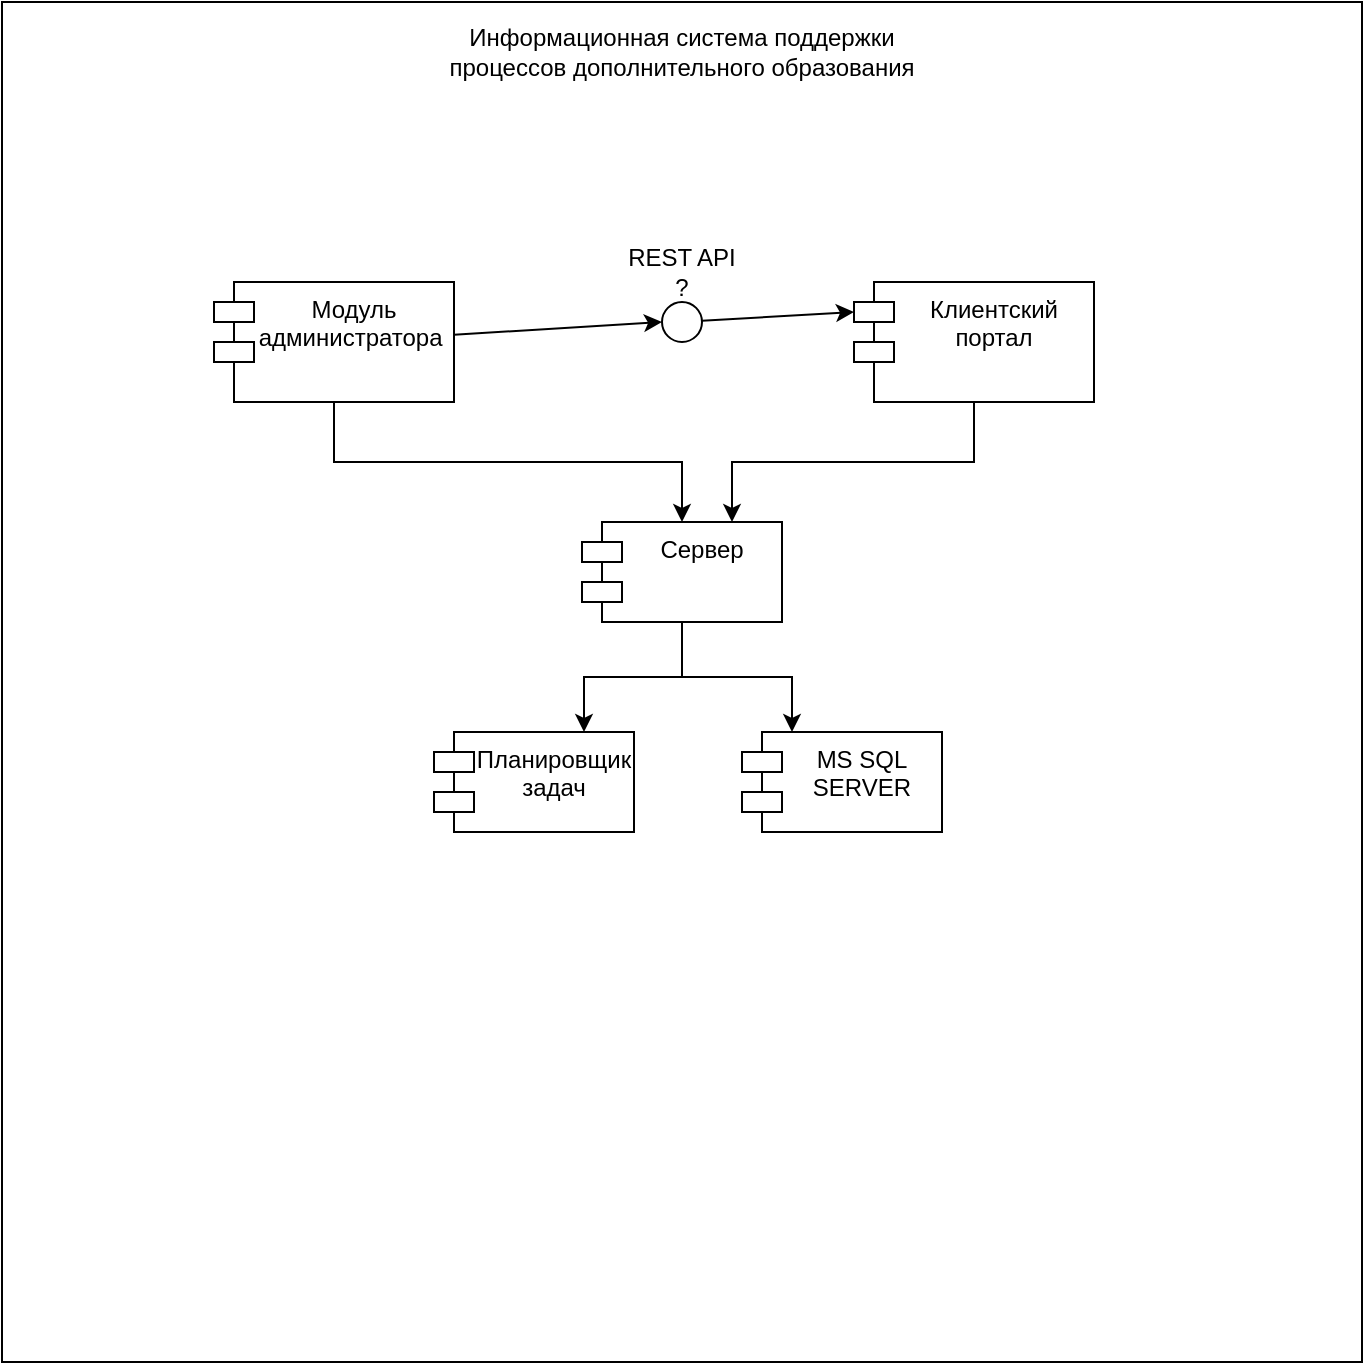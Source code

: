 <mxfile version="23.1.5" type="device">
  <diagram name="Страница — 1" id="URRBZ8-3dF4XfcyBGbTP">
    <mxGraphModel dx="1434" dy="2053" grid="1" gridSize="10" guides="1" tooltips="1" connect="1" arrows="1" fold="1" page="1" pageScale="1" pageWidth="827" pageHeight="1169" math="0" shadow="0">
      <root>
        <mxCell id="0" />
        <mxCell id="1" parent="0" />
        <mxCell id="F-IOf9tZ29aGTxCsL80L-2" value="" style="whiteSpace=wrap;html=1;aspect=fixed;" vertex="1" parent="1">
          <mxGeometry x="14" y="-10" width="680" height="680" as="geometry" />
        </mxCell>
        <mxCell id="F-IOf9tZ29aGTxCsL80L-3" value="Информационная система поддержки процессов дополнительного образования" style="text;html=1;align=center;verticalAlign=middle;whiteSpace=wrap;rounded=0;" vertex="1" parent="1">
          <mxGeometry x="224" width="260" height="30" as="geometry" />
        </mxCell>
        <mxCell id="F-IOf9tZ29aGTxCsL80L-13" style="rounded=0;orthogonalLoop=1;jettySize=auto;html=1;entryX=0;entryY=0.5;entryDx=0;entryDy=0;" edge="1" parent="1" source="F-IOf9tZ29aGTxCsL80L-4" target="F-IOf9tZ29aGTxCsL80L-12">
          <mxGeometry relative="1" as="geometry" />
        </mxCell>
        <mxCell id="F-IOf9tZ29aGTxCsL80L-27" style="edgeStyle=orthogonalEdgeStyle;rounded=0;orthogonalLoop=1;jettySize=auto;html=1;entryX=0.5;entryY=0;entryDx=0;entryDy=0;" edge="1" parent="1" source="F-IOf9tZ29aGTxCsL80L-4" target="F-IOf9tZ29aGTxCsL80L-21">
          <mxGeometry relative="1" as="geometry">
            <Array as="points">
              <mxPoint x="180" y="220" />
              <mxPoint x="354" y="220" />
            </Array>
          </mxGeometry>
        </mxCell>
        <mxCell id="F-IOf9tZ29aGTxCsL80L-4" value="Модуль администратора&amp;nbsp;" style="shape=module;align=left;spacingLeft=20;align=center;verticalAlign=top;whiteSpace=wrap;html=1;" vertex="1" parent="1">
          <mxGeometry x="120" y="130" width="120" height="60" as="geometry" />
        </mxCell>
        <mxCell id="F-IOf9tZ29aGTxCsL80L-28" style="edgeStyle=orthogonalEdgeStyle;rounded=0;orthogonalLoop=1;jettySize=auto;html=1;entryX=0.75;entryY=0;entryDx=0;entryDy=0;" edge="1" parent="1" source="F-IOf9tZ29aGTxCsL80L-5" target="F-IOf9tZ29aGTxCsL80L-21">
          <mxGeometry relative="1" as="geometry">
            <Array as="points">
              <mxPoint x="500" y="220" />
              <mxPoint x="379" y="220" />
            </Array>
          </mxGeometry>
        </mxCell>
        <mxCell id="F-IOf9tZ29aGTxCsL80L-5" value="Клиентский портал" style="shape=module;align=left;spacingLeft=20;align=center;verticalAlign=top;whiteSpace=wrap;html=1;" vertex="1" parent="1">
          <mxGeometry x="440" y="130" width="120" height="60" as="geometry" />
        </mxCell>
        <mxCell id="F-IOf9tZ29aGTxCsL80L-7" value="MS SQL SERVER" style="shape=module;align=left;spacingLeft=20;align=center;verticalAlign=top;whiteSpace=wrap;html=1;" vertex="1" parent="1">
          <mxGeometry x="384" y="355" width="100" height="50" as="geometry" />
        </mxCell>
        <mxCell id="F-IOf9tZ29aGTxCsL80L-8" value="Планировщик задач" style="shape=module;align=left;spacingLeft=20;align=center;verticalAlign=top;whiteSpace=wrap;html=1;" vertex="1" parent="1">
          <mxGeometry x="230" y="355" width="100" height="50" as="geometry" />
        </mxCell>
        <mxCell id="F-IOf9tZ29aGTxCsL80L-12" value="" style="ellipse;whiteSpace=wrap;html=1;aspect=fixed;" vertex="1" parent="1">
          <mxGeometry x="344" y="140" width="20" height="20" as="geometry" />
        </mxCell>
        <mxCell id="F-IOf9tZ29aGTxCsL80L-14" style="rounded=0;orthogonalLoop=1;jettySize=auto;html=1;entryX=0;entryY=0;entryDx=0;entryDy=15;entryPerimeter=0;" edge="1" parent="1" source="F-IOf9tZ29aGTxCsL80L-12" target="F-IOf9tZ29aGTxCsL80L-5">
          <mxGeometry relative="1" as="geometry" />
        </mxCell>
        <mxCell id="F-IOf9tZ29aGTxCsL80L-18" value="REST API ?" style="text;html=1;align=center;verticalAlign=middle;whiteSpace=wrap;rounded=0;" vertex="1" parent="1">
          <mxGeometry x="324" y="110" width="60" height="30" as="geometry" />
        </mxCell>
        <mxCell id="F-IOf9tZ29aGTxCsL80L-25" style="edgeStyle=orthogonalEdgeStyle;rounded=0;orthogonalLoop=1;jettySize=auto;html=1;entryX=0.75;entryY=0;entryDx=0;entryDy=0;" edge="1" parent="1" source="F-IOf9tZ29aGTxCsL80L-21" target="F-IOf9tZ29aGTxCsL80L-8">
          <mxGeometry relative="1" as="geometry" />
        </mxCell>
        <mxCell id="F-IOf9tZ29aGTxCsL80L-26" style="edgeStyle=orthogonalEdgeStyle;rounded=0;orthogonalLoop=1;jettySize=auto;html=1;entryX=0.25;entryY=0;entryDx=0;entryDy=0;" edge="1" parent="1" source="F-IOf9tZ29aGTxCsL80L-21" target="F-IOf9tZ29aGTxCsL80L-7">
          <mxGeometry relative="1" as="geometry" />
        </mxCell>
        <mxCell id="F-IOf9tZ29aGTxCsL80L-21" value="Сервер&lt;div&gt;&lt;br/&gt;&lt;/div&gt;" style="shape=module;align=left;spacingLeft=20;align=center;verticalAlign=top;whiteSpace=wrap;html=1;" vertex="1" parent="1">
          <mxGeometry x="304" y="250" width="100" height="50" as="geometry" />
        </mxCell>
      </root>
    </mxGraphModel>
  </diagram>
</mxfile>
